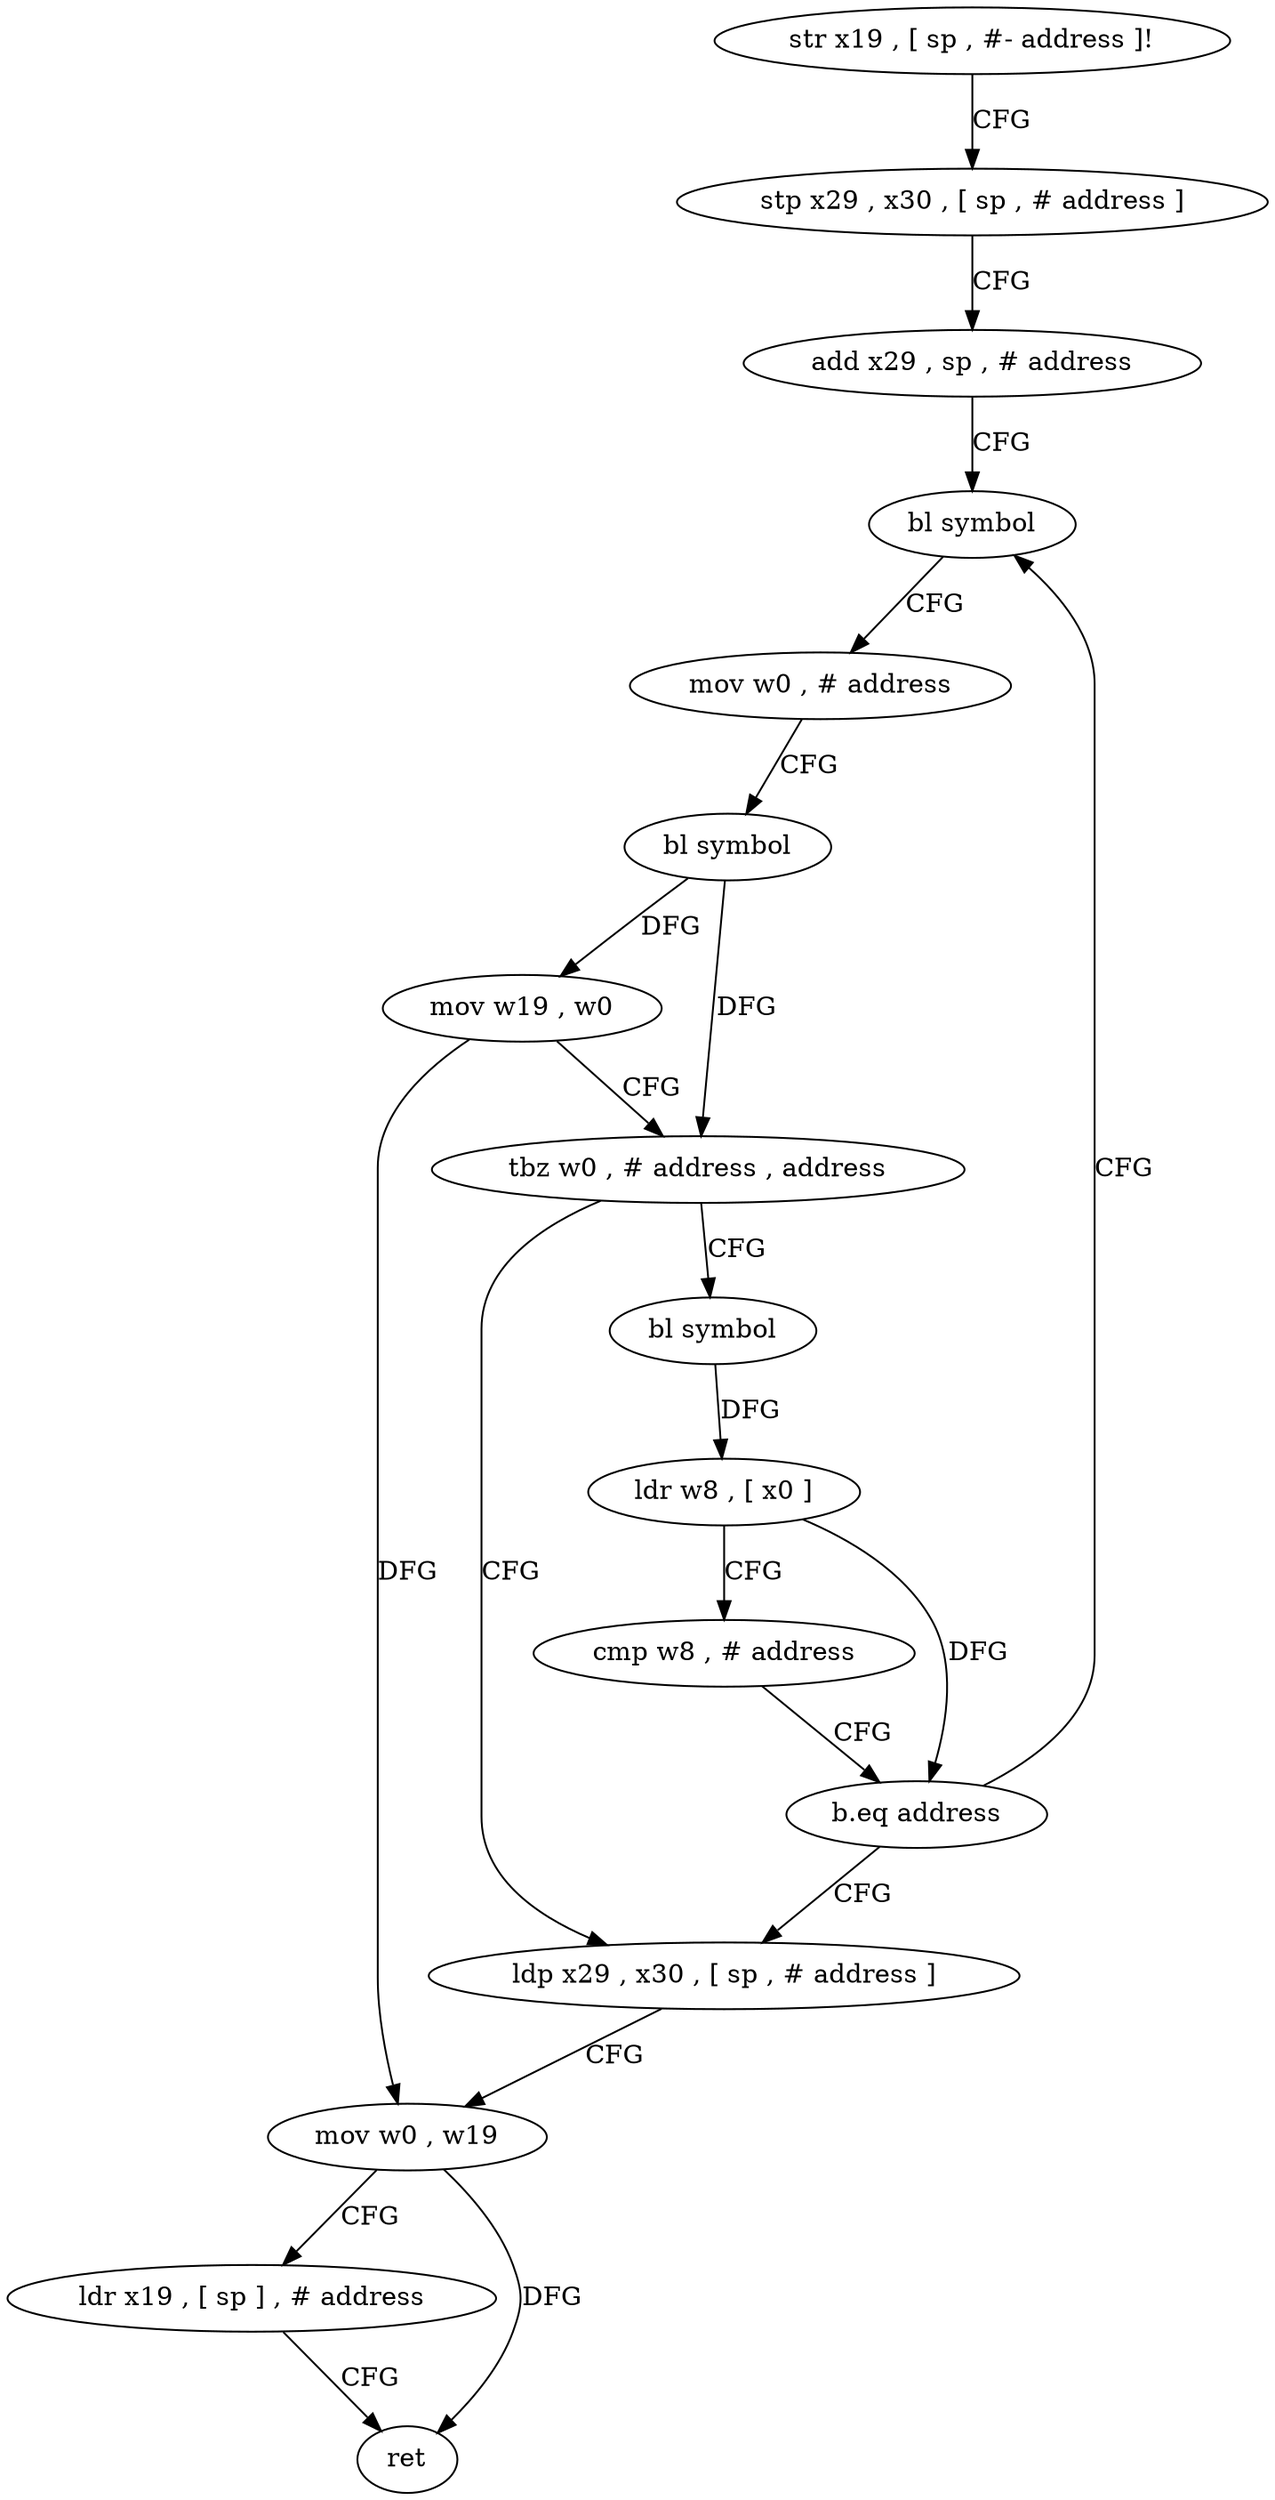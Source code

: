 digraph "func" {
"4216756" [label = "str x19 , [ sp , #- address ]!" ]
"4216760" [label = "stp x29 , x30 , [ sp , # address ]" ]
"4216764" [label = "add x29 , sp , # address" ]
"4216768" [label = "bl symbol" ]
"4216804" [label = "ldp x29 , x30 , [ sp , # address ]" ]
"4216808" [label = "mov w0 , w19" ]
"4216812" [label = "ldr x19 , [ sp ] , # address" ]
"4216816" [label = "ret" ]
"4216788" [label = "bl symbol" ]
"4216792" [label = "ldr w8 , [ x0 ]" ]
"4216796" [label = "cmp w8 , # address" ]
"4216800" [label = "b.eq address" ]
"4216772" [label = "mov w0 , # address" ]
"4216776" [label = "bl symbol" ]
"4216780" [label = "mov w19 , w0" ]
"4216784" [label = "tbz w0 , # address , address" ]
"4216756" -> "4216760" [ label = "CFG" ]
"4216760" -> "4216764" [ label = "CFG" ]
"4216764" -> "4216768" [ label = "CFG" ]
"4216768" -> "4216772" [ label = "CFG" ]
"4216804" -> "4216808" [ label = "CFG" ]
"4216808" -> "4216812" [ label = "CFG" ]
"4216808" -> "4216816" [ label = "DFG" ]
"4216812" -> "4216816" [ label = "CFG" ]
"4216788" -> "4216792" [ label = "DFG" ]
"4216792" -> "4216796" [ label = "CFG" ]
"4216792" -> "4216800" [ label = "DFG" ]
"4216796" -> "4216800" [ label = "CFG" ]
"4216800" -> "4216768" [ label = "CFG" ]
"4216800" -> "4216804" [ label = "CFG" ]
"4216772" -> "4216776" [ label = "CFG" ]
"4216776" -> "4216780" [ label = "DFG" ]
"4216776" -> "4216784" [ label = "DFG" ]
"4216780" -> "4216784" [ label = "CFG" ]
"4216780" -> "4216808" [ label = "DFG" ]
"4216784" -> "4216804" [ label = "CFG" ]
"4216784" -> "4216788" [ label = "CFG" ]
}
